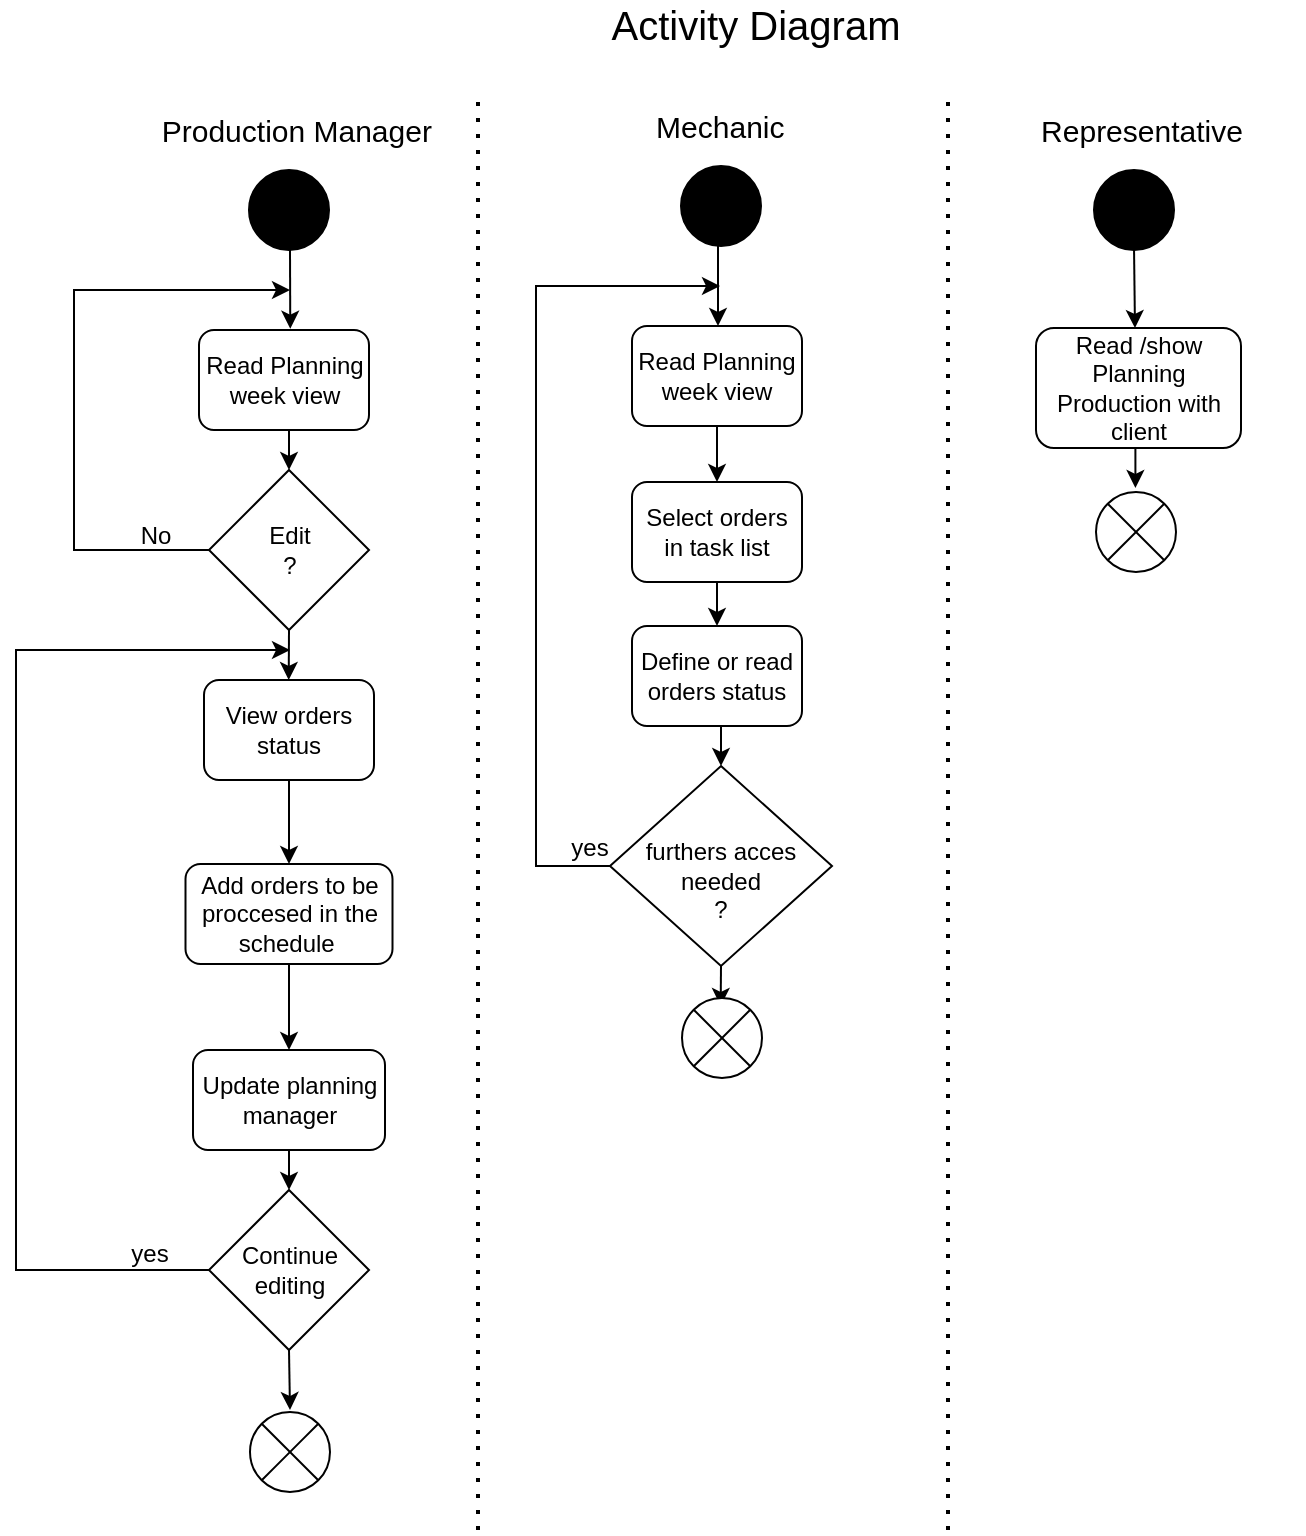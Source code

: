 <mxfile version="14.4.3" type="device"><diagram id="APO9xGqVGc-2gWGv7LW0" name="Page-1"><mxGraphModel dx="1564" dy="942" grid="1" gridSize="10" guides="1" tooltips="1" connect="1" arrows="1" fold="1" page="1" pageScale="1" pageWidth="827" pageHeight="1169" math="0" shadow="0"><root><mxCell id="0"/><mxCell id="1" parent="0"/><mxCell id="x_Mue_ZvduYRE5_p2t1y-106" value="&lt;font style=&quot;font-size: 20px&quot;&gt;Activity Diagram&lt;/font&gt;" style="text;html=1;strokeColor=none;fillColor=none;align=center;verticalAlign=middle;whiteSpace=wrap;rounded=0;" parent="1" vertex="1"><mxGeometry x="350" y="37" width="180" height="20" as="geometry"/></mxCell><mxCell id="x_Mue_ZvduYRE5_p2t1y-2" value="&lt;font style=&quot;font-size: 15px&quot;&gt;Production Manager&amp;nbsp;&lt;/font&gt;" style="text;html=1;strokeColor=none;fillColor=none;align=center;verticalAlign=middle;whiteSpace=wrap;rounded=0;" parent="1" vertex="1"><mxGeometry x="141" y="90" width="142.5" height="20" as="geometry"/></mxCell><mxCell id="x_Mue_ZvduYRE5_p2t1y-6" value="Read Planning week view" style="rounded=1;whiteSpace=wrap;html=1;" parent="1" vertex="1"><mxGeometry x="161.5" y="200" width="85" height="50" as="geometry"/></mxCell><mxCell id="Ei3cTrMert6oORU5B0cU-18" style="edgeStyle=orthogonalEdgeStyle;rounded=0;orthogonalLoop=1;jettySize=auto;html=1;exitX=0.5;exitY=1;exitDx=0;exitDy=0;entryX=0.5;entryY=0;entryDx=0;entryDy=0;" edge="1" parent="1" source="x_Mue_ZvduYRE5_p2t1y-46" target="Ei3cTrMert6oORU5B0cU-5"><mxGeometry relative="1" as="geometry"/></mxCell><mxCell id="x_Mue_ZvduYRE5_p2t1y-46" value="Update planning manager" style="rounded=1;whiteSpace=wrap;html=1;" parent="1" vertex="1"><mxGeometry x="158.5" y="560" width="96" height="50" as="geometry"/></mxCell><mxCell id="Ei3cTrMert6oORU5B0cU-2" style="edgeStyle=orthogonalEdgeStyle;rounded=0;orthogonalLoop=1;jettySize=auto;html=1;exitX=0.5;exitY=1;exitDx=0;exitDy=0;entryX=0.5;entryY=0;entryDx=0;entryDy=0;" edge="1" parent="1" source="x_Mue_ZvduYRE5_p2t1y-49" target="x_Mue_ZvduYRE5_p2t1y-52"><mxGeometry relative="1" as="geometry"><Array as="points"><mxPoint x="207" y="450"/><mxPoint x="207" y="450"/></Array></mxGeometry></mxCell><mxCell id="x_Mue_ZvduYRE5_p2t1y-49" value="View orders status" style="rounded=1;whiteSpace=wrap;html=1;" parent="1" vertex="1"><mxGeometry x="164" y="375" width="85" height="50" as="geometry"/></mxCell><mxCell id="Ei3cTrMert6oORU5B0cU-3" style="edgeStyle=orthogonalEdgeStyle;rounded=0;orthogonalLoop=1;jettySize=auto;html=1;exitX=0.5;exitY=1;exitDx=0;exitDy=0;entryX=0.5;entryY=0;entryDx=0;entryDy=0;" edge="1" parent="1" source="x_Mue_ZvduYRE5_p2t1y-52" target="x_Mue_ZvduYRE5_p2t1y-46"><mxGeometry relative="1" as="geometry"><mxPoint x="280" y="560" as="targetPoint"/></mxGeometry></mxCell><mxCell id="x_Mue_ZvduYRE5_p2t1y-52" value="Add orders to be proccesed in the schedule&amp;nbsp;" style="rounded=1;whiteSpace=wrap;html=1;" parent="1" vertex="1"><mxGeometry x="154.75" y="467" width="103.5" height="50" as="geometry"/></mxCell><mxCell id="x_Mue_ZvduYRE5_p2t1y-56" value="" style="group" parent="1" vertex="1" connectable="0"><mxGeometry x="166.5" y="270" width="80" height="105" as="geometry"/></mxCell><mxCell id="x_Mue_ZvduYRE5_p2t1y-54" style="edgeStyle=orthogonalEdgeStyle;rounded=0;orthogonalLoop=1;jettySize=auto;html=1;exitX=0.5;exitY=1;exitDx=0;exitDy=0;" parent="x_Mue_ZvduYRE5_p2t1y-56" source="x_Mue_ZvduYRE5_p2t1y-8" edge="1"><mxGeometry relative="1" as="geometry"><mxPoint x="39.857" y="105" as="targetPoint"/></mxGeometry></mxCell><mxCell id="x_Mue_ZvduYRE5_p2t1y-8" value="Edit&lt;br&gt;?&lt;br&gt;" style="rhombus;whiteSpace=wrap;html=1;" parent="x_Mue_ZvduYRE5_p2t1y-56" vertex="1"><mxGeometry width="80" height="80" as="geometry"/></mxCell><mxCell id="x_Mue_ZvduYRE5_p2t1y-57" style="edgeStyle=orthogonalEdgeStyle;rounded=0;orthogonalLoop=1;jettySize=auto;html=1;exitX=0.5;exitY=1;exitDx=0;exitDy=0;entryX=0.5;entryY=0;entryDx=0;entryDy=0;" parent="1" source="x_Mue_ZvduYRE5_p2t1y-6" target="x_Mue_ZvduYRE5_p2t1y-8" edge="1"><mxGeometry x="99" y="90" as="geometry"/></mxCell><mxCell id="x_Mue_ZvduYRE5_p2t1y-66" value="" style="endArrow=none;dashed=1;html=1;dashPattern=1 3;strokeWidth=2;" parent="1" edge="1"><mxGeometry x="101" y="50" width="50" height="50" as="geometry"><mxPoint x="301" y="800" as="sourcePoint"/><mxPoint x="301" y="80" as="targetPoint"/></mxGeometry></mxCell><mxCell id="x_Mue_ZvduYRE5_p2t1y-72" value="" style="endArrow=classic;html=1;entryX=0.537;entryY=-0.013;entryDx=0;entryDy=0;entryPerimeter=0;" parent="1" target="x_Mue_ZvduYRE5_p2t1y-6" edge="1"><mxGeometry x="99" y="90" width="50" height="50" as="geometry"><mxPoint x="207" y="160" as="sourcePoint"/><mxPoint x="249" y="300" as="targetPoint"/><Array as="points"/></mxGeometry></mxCell><mxCell id="x_Mue_ZvduYRE5_p2t1y-73" style="edgeStyle=orthogonalEdgeStyle;rounded=0;orthogonalLoop=1;jettySize=auto;html=1;exitX=0;exitY=0.5;exitDx=0;exitDy=0;" parent="1" source="x_Mue_ZvduYRE5_p2t1y-8" edge="1"><mxGeometry x="99" y="90" as="geometry"><mxPoint x="207" y="180" as="targetPoint"/><Array as="points"><mxPoint x="99" y="310"/><mxPoint x="99" y="180"/></Array></mxGeometry></mxCell><mxCell id="x_Mue_ZvduYRE5_p2t1y-75" value="No" style="text;html=1;strokeColor=none;fillColor=none;align=center;verticalAlign=middle;whiteSpace=wrap;rounded=0;" parent="1" vertex="1"><mxGeometry x="120" y="293" width="40" height="20" as="geometry"/></mxCell><mxCell id="Ei3cTrMert6oORU5B0cU-15" style="edgeStyle=orthogonalEdgeStyle;rounded=0;orthogonalLoop=1;jettySize=auto;html=1;exitX=0.5;exitY=1;exitDx=0;exitDy=0;" edge="1" parent="1" source="Ei3cTrMert6oORU5B0cU-5"><mxGeometry relative="1" as="geometry"><mxPoint x="207" y="740" as="targetPoint"/></mxGeometry></mxCell><mxCell id="Ei3cTrMert6oORU5B0cU-16" style="edgeStyle=orthogonalEdgeStyle;rounded=0;orthogonalLoop=1;jettySize=auto;html=1;exitX=0;exitY=0.5;exitDx=0;exitDy=0;" edge="1" parent="1" source="Ei3cTrMert6oORU5B0cU-5"><mxGeometry relative="1" as="geometry"><mxPoint x="207" y="360" as="targetPoint"/><Array as="points"><mxPoint x="70" y="670"/><mxPoint x="70" y="360"/></Array></mxGeometry></mxCell><mxCell id="Ei3cTrMert6oORU5B0cU-5" value="Continue editing" style="rhombus;whiteSpace=wrap;html=1;" vertex="1" parent="1"><mxGeometry x="166.5" y="630" width="80" height="80" as="geometry"/></mxCell><mxCell id="Ei3cTrMert6oORU5B0cU-6" value="" style="group" vertex="1" connectable="0" parent="1"><mxGeometry x="353" y="720" width="40" height="67" as="geometry"/></mxCell><mxCell id="Ei3cTrMert6oORU5B0cU-7" style="edgeStyle=orthogonalEdgeStyle;rounded=0;orthogonalLoop=1;jettySize=auto;html=1;exitX=0.5;exitY=1;exitDx=0;exitDy=0;" edge="1" parent="Ei3cTrMert6oORU5B0cU-6"><mxGeometry relative="1" as="geometry"><mxPoint x="16.714" y="25" as="targetPoint"/></mxGeometry></mxCell><mxCell id="Ei3cTrMert6oORU5B0cU-8" value="" style="group" vertex="1" connectable="0" parent="Ei3cTrMert6oORU5B0cU-6"><mxGeometry width="40" height="67" as="geometry"/></mxCell><mxCell id="Ei3cTrMert6oORU5B0cU-9" value="" style="group" vertex="1" connectable="0" parent="Ei3cTrMert6oORU5B0cU-8"><mxGeometry x="-166" y="21" width="40" height="40" as="geometry"/></mxCell><mxCell id="Ei3cTrMert6oORU5B0cU-10" value="" style="group" vertex="1" connectable="0" parent="Ei3cTrMert6oORU5B0cU-9"><mxGeometry width="40" height="40" as="geometry"/></mxCell><mxCell id="Ei3cTrMert6oORU5B0cU-11" value="" style="group" vertex="1" connectable="0" parent="Ei3cTrMert6oORU5B0cU-10"><mxGeometry width="40" height="40" as="geometry"/></mxCell><mxCell id="Ei3cTrMert6oORU5B0cU-12" value="" style="ellipse;whiteSpace=wrap;html=1;aspect=fixed;fillColor=#FFFFFF;" vertex="1" parent="Ei3cTrMert6oORU5B0cU-11"><mxGeometry width="40" height="40" as="geometry"/></mxCell><mxCell id="Ei3cTrMert6oORU5B0cU-13" value="" style="endArrow=none;html=1;exitX=1;exitY=1;exitDx=0;exitDy=0;entryX=0;entryY=0;entryDx=0;entryDy=0;" edge="1" parent="Ei3cTrMert6oORU5B0cU-11" source="Ei3cTrMert6oORU5B0cU-12" target="Ei3cTrMert6oORU5B0cU-12"><mxGeometry width="50" height="50" relative="1" as="geometry"><mxPoint x="30" y="30" as="sourcePoint"/><mxPoint x="10" y="10" as="targetPoint"/></mxGeometry></mxCell><mxCell id="Ei3cTrMert6oORU5B0cU-14" value="" style="endArrow=none;html=1;exitX=0;exitY=1;exitDx=0;exitDy=0;entryX=1;entryY=0;entryDx=0;entryDy=0;" edge="1" parent="Ei3cTrMert6oORU5B0cU-11" source="Ei3cTrMert6oORU5B0cU-12" target="Ei3cTrMert6oORU5B0cU-12"><mxGeometry width="50" height="50" relative="1" as="geometry"><mxPoint x="10" y="30" as="sourcePoint"/><mxPoint x="30" y="10" as="targetPoint"/><Array as="points"><mxPoint x="20" y="20"/></Array></mxGeometry></mxCell><mxCell id="Ei3cTrMert6oORU5B0cU-29" value="" style="ellipse;whiteSpace=wrap;html=1;aspect=fixed;fillColor=#000000;" vertex="1" parent="1"><mxGeometry x="186.5" y="120" width="40" height="40" as="geometry"/></mxCell><mxCell id="Ei3cTrMert6oORU5B0cU-32" value="" style="group" vertex="1" connectable="0" parent="1"><mxGeometry x="374" y="90" width="340" height="580" as="geometry"/></mxCell><mxCell id="x_Mue_ZvduYRE5_p2t1y-4" value="&lt;font style=&quot;font-size: 15px&quot;&gt;Representative&lt;/font&gt;" style="text;html=1;strokeColor=none;fillColor=none;align=center;verticalAlign=middle;whiteSpace=wrap;rounded=0;" parent="Ei3cTrMert6oORU5B0cU-32" vertex="1"><mxGeometry x="199" width="120" height="20" as="geometry"/></mxCell><mxCell id="x_Mue_ZvduYRE5_p2t1y-70" value="" style="endArrow=none;dashed=1;html=1;dashPattern=1 3;strokeWidth=2;" parent="Ei3cTrMert6oORU5B0cU-32" edge="1"><mxGeometry x="-378" width="50" height="50" as="geometry"><mxPoint x="162" y="710" as="sourcePoint"/><mxPoint x="162" y="-10" as="targetPoint"/></mxGeometry></mxCell><mxCell id="Ei3cTrMert6oORU5B0cU-40" value="" style="group" vertex="1" connectable="0" parent="Ei3cTrMert6oORU5B0cU-32"><mxGeometry x="206" y="30" width="102.5" height="201" as="geometry"/></mxCell><mxCell id="x_Mue_ZvduYRE5_p2t1y-60" value="Read /show Planning Production with client" style="rounded=1;whiteSpace=wrap;html=1;" parent="Ei3cTrMert6oORU5B0cU-40" vertex="1"><mxGeometry y="79" width="102.5" height="60" as="geometry"/></mxCell><mxCell id="x_Mue_ZvduYRE5_p2t1y-65" value="" style="group" parent="Ei3cTrMert6oORU5B0cU-40" vertex="1" connectable="0"><mxGeometry x="33" y="134" width="40" height="67" as="geometry"/></mxCell><mxCell id="x_Mue_ZvduYRE5_p2t1y-64" style="edgeStyle=orthogonalEdgeStyle;rounded=0;orthogonalLoop=1;jettySize=auto;html=1;exitX=0.5;exitY=1;exitDx=0;exitDy=0;" parent="x_Mue_ZvduYRE5_p2t1y-65" source="x_Mue_ZvduYRE5_p2t1y-60" edge="1"><mxGeometry relative="1" as="geometry"><mxPoint x="16.714" y="25" as="targetPoint"/></mxGeometry></mxCell><mxCell id="x_Mue_ZvduYRE5_p2t1y-61" value="" style="group" parent="x_Mue_ZvduYRE5_p2t1y-65" vertex="1" connectable="0"><mxGeometry width="40" height="67" as="geometry"/></mxCell><mxCell id="x_Mue_ZvduYRE5_p2t1y-44" value="" style="group" parent="x_Mue_ZvduYRE5_p2t1y-61" vertex="1" connectable="0"><mxGeometry x="-3" y="27" width="40" height="40" as="geometry"/></mxCell><mxCell id="x_Mue_ZvduYRE5_p2t1y-62" value="" style="group" parent="x_Mue_ZvduYRE5_p2t1y-44" vertex="1" connectable="0"><mxGeometry width="40" height="40" as="geometry"/></mxCell><mxCell id="x_Mue_ZvduYRE5_p2t1y-63" value="" style="group" parent="x_Mue_ZvduYRE5_p2t1y-62" vertex="1" connectable="0"><mxGeometry width="40" height="40" as="geometry"/></mxCell><mxCell id="x_Mue_ZvduYRE5_p2t1y-41" value="" style="ellipse;whiteSpace=wrap;html=1;aspect=fixed;fillColor=#FFFFFF;" parent="x_Mue_ZvduYRE5_p2t1y-63" vertex="1"><mxGeometry width="40" height="40" as="geometry"/></mxCell><mxCell id="x_Mue_ZvduYRE5_p2t1y-43" value="" style="endArrow=none;html=1;exitX=1;exitY=1;exitDx=0;exitDy=0;entryX=0;entryY=0;entryDx=0;entryDy=0;" parent="x_Mue_ZvduYRE5_p2t1y-63" source="x_Mue_ZvduYRE5_p2t1y-41" target="x_Mue_ZvduYRE5_p2t1y-41" edge="1"><mxGeometry width="50" height="50" relative="1" as="geometry"><mxPoint x="30" y="30" as="sourcePoint"/><mxPoint x="10" y="10" as="targetPoint"/></mxGeometry></mxCell><mxCell id="x_Mue_ZvduYRE5_p2t1y-42" value="" style="endArrow=none;html=1;exitX=0;exitY=1;exitDx=0;exitDy=0;entryX=1;entryY=0;entryDx=0;entryDy=0;" parent="x_Mue_ZvduYRE5_p2t1y-63" source="x_Mue_ZvduYRE5_p2t1y-41" target="x_Mue_ZvduYRE5_p2t1y-41" edge="1"><mxGeometry width="50" height="50" relative="1" as="geometry"><mxPoint x="10" y="30" as="sourcePoint"/><mxPoint x="30" y="10" as="targetPoint"/></mxGeometry></mxCell><mxCell id="x_Mue_ZvduYRE5_p2t1y-71" value="" style="endArrow=classic;html=1;exitX=0.5;exitY=1;exitDx=0;exitDy=0;" parent="Ei3cTrMert6oORU5B0cU-40" edge="1"><mxGeometry x="-589.5" y="-21" width="50" height="50" as="geometry"><mxPoint x="49.0" y="38" as="sourcePoint"/><mxPoint x="49.5" y="79" as="targetPoint"/></mxGeometry></mxCell><mxCell id="Ei3cTrMert6oORU5B0cU-30" value="" style="ellipse;whiteSpace=wrap;html=1;aspect=fixed;fillColor=#000000;" vertex="1" parent="Ei3cTrMert6oORU5B0cU-40"><mxGeometry x="29" width="40" height="40" as="geometry"/></mxCell><mxCell id="Ei3cTrMert6oORU5B0cU-48" value="" style="group" vertex="1" connectable="0" parent="Ei3cTrMert6oORU5B0cU-32"><mxGeometry x="-11" width="157" height="483" as="geometry"/></mxCell><mxCell id="x_Mue_ZvduYRE5_p2t1y-1" value="&lt;font style=&quot;font-size: 15px&quot;&gt;&amp;nbsp; Mechanic&lt;/font&gt;" style="text;html=1;strokeColor=none;fillColor=none;align=center;verticalAlign=middle;whiteSpace=wrap;rounded=0;" parent="Ei3cTrMert6oORU5B0cU-48" vertex="1"><mxGeometry x="-5" y="-2" width="120" height="20" as="geometry"/></mxCell><mxCell id="x_Mue_ZvduYRE5_p2t1y-82" value="Read Planning week view" style="rounded=1;whiteSpace=wrap;html=1;" parent="Ei3cTrMert6oORU5B0cU-48" vertex="1"><mxGeometry x="15" y="108" width="85" height="50" as="geometry"/></mxCell><mxCell id="x_Mue_ZvduYRE5_p2t1y-86" value="" style="endArrow=classic;html=1;" parent="Ei3cTrMert6oORU5B0cU-48" edge="1"><mxGeometry x="-382" y="-2" width="50" height="50" as="geometry"><mxPoint x="58" y="68" as="sourcePoint"/><mxPoint x="58" y="108" as="targetPoint"/><Array as="points"/></mxGeometry></mxCell><mxCell id="x_Mue_ZvduYRE5_p2t1y-89" value="Select orders in task list" style="rounded=1;whiteSpace=wrap;html=1;" parent="Ei3cTrMert6oORU5B0cU-48" vertex="1"><mxGeometry x="15" y="186" width="85" height="50" as="geometry"/></mxCell><mxCell id="x_Mue_ZvduYRE5_p2t1y-96" style="edgeStyle=orthogonalEdgeStyle;rounded=0;orthogonalLoop=1;jettySize=auto;html=1;exitX=0.5;exitY=1;exitDx=0;exitDy=0;entryX=0.5;entryY=0;entryDx=0;entryDy=0;" parent="Ei3cTrMert6oORU5B0cU-48" source="x_Mue_ZvduYRE5_p2t1y-82" target="x_Mue_ZvduYRE5_p2t1y-89" edge="1"><mxGeometry x="-382" y="-2" as="geometry"/></mxCell><mxCell id="x_Mue_ZvduYRE5_p2t1y-92" value="Define or read orders status" style="rounded=1;whiteSpace=wrap;html=1;" parent="Ei3cTrMert6oORU5B0cU-48" vertex="1"><mxGeometry x="15" y="258" width="85" height="50" as="geometry"/></mxCell><mxCell id="x_Mue_ZvduYRE5_p2t1y-97" style="edgeStyle=orthogonalEdgeStyle;rounded=0;orthogonalLoop=1;jettySize=auto;html=1;exitX=0.5;exitY=1;exitDx=0;exitDy=0;entryX=0.5;entryY=0;entryDx=0;entryDy=0;" parent="Ei3cTrMert6oORU5B0cU-48" source="x_Mue_ZvduYRE5_p2t1y-89" target="x_Mue_ZvduYRE5_p2t1y-92" edge="1"><mxGeometry x="-382" y="-2" as="geometry"/></mxCell><mxCell id="Ei3cTrMert6oORU5B0cU-17" style="edgeStyle=orthogonalEdgeStyle;rounded=0;orthogonalLoop=1;jettySize=auto;html=1;exitX=0;exitY=0.5;exitDx=0;exitDy=0;" edge="1" parent="Ei3cTrMert6oORU5B0cU-48" source="x_Mue_ZvduYRE5_p2t1y-93"><mxGeometry relative="1" as="geometry"><mxPoint x="59" y="88" as="targetPoint"/><Array as="points"><mxPoint x="-33" y="378"/><mxPoint x="-33" y="88"/></Array></mxGeometry></mxCell><mxCell id="Ei3cTrMert6oORU5B0cU-28" style="edgeStyle=orthogonalEdgeStyle;rounded=0;orthogonalLoop=1;jettySize=auto;html=1;exitX=0.5;exitY=1;exitDx=0;exitDy=0;" edge="1" parent="Ei3cTrMert6oORU5B0cU-48" source="x_Mue_ZvduYRE5_p2t1y-93"><mxGeometry relative="1" as="geometry"><mxPoint x="59.333" y="448" as="targetPoint"/></mxGeometry></mxCell><mxCell id="x_Mue_ZvduYRE5_p2t1y-93" value="&lt;br&gt;furthers acces needed&lt;br&gt;?" style="rhombus;whiteSpace=wrap;html=1;fillColor=#FFFFFF;" parent="Ei3cTrMert6oORU5B0cU-48" vertex="1"><mxGeometry x="4" y="328" width="111" height="100" as="geometry"/></mxCell><mxCell id="x_Mue_ZvduYRE5_p2t1y-98" style="edgeStyle=orthogonalEdgeStyle;rounded=0;orthogonalLoop=1;jettySize=auto;html=1;exitX=0.5;exitY=1;exitDx=0;exitDy=0;entryX=0.5;entryY=0;entryDx=0;entryDy=0;" parent="Ei3cTrMert6oORU5B0cU-48" source="x_Mue_ZvduYRE5_p2t1y-92" target="x_Mue_ZvduYRE5_p2t1y-93" edge="1"><mxGeometry x="-382" y="-2" as="geometry"/></mxCell><mxCell id="x_Mue_ZvduYRE5_p2t1y-102" value="yes" style="text;html=1;strokeColor=none;fillColor=none;align=center;verticalAlign=middle;whiteSpace=wrap;rounded=0;" parent="Ei3cTrMert6oORU5B0cU-48" vertex="1"><mxGeometry x="-26" y="359" width="40" height="20" as="geometry"/></mxCell><mxCell id="Ei3cTrMert6oORU5B0cU-19" value="" style="group" vertex="1" connectable="0" parent="Ei3cTrMert6oORU5B0cU-48"><mxGeometry x="43" y="414" width="40" height="67" as="geometry"/></mxCell><mxCell id="Ei3cTrMert6oORU5B0cU-20" style="edgeStyle=orthogonalEdgeStyle;rounded=0;orthogonalLoop=1;jettySize=auto;html=1;exitX=0.5;exitY=1;exitDx=0;exitDy=0;" edge="1" parent="Ei3cTrMert6oORU5B0cU-19"><mxGeometry relative="1" as="geometry"><mxPoint x="16.714" y="25" as="targetPoint"/></mxGeometry></mxCell><mxCell id="Ei3cTrMert6oORU5B0cU-21" value="" style="group" vertex="1" connectable="0" parent="Ei3cTrMert6oORU5B0cU-19"><mxGeometry width="40" height="67" as="geometry"/></mxCell><mxCell id="Ei3cTrMert6oORU5B0cU-22" value="" style="group" vertex="1" connectable="0" parent="Ei3cTrMert6oORU5B0cU-21"><mxGeometry x="-3" y="30" width="40" height="40" as="geometry"/></mxCell><mxCell id="Ei3cTrMert6oORU5B0cU-23" value="" style="group" vertex="1" connectable="0" parent="Ei3cTrMert6oORU5B0cU-22"><mxGeometry width="40" height="40" as="geometry"/></mxCell><mxCell id="Ei3cTrMert6oORU5B0cU-24" value="" style="group" vertex="1" connectable="0" parent="Ei3cTrMert6oORU5B0cU-23"><mxGeometry width="40" height="40" as="geometry"/></mxCell><mxCell id="Ei3cTrMert6oORU5B0cU-25" value="" style="ellipse;whiteSpace=wrap;html=1;aspect=fixed;fillColor=#FFFFFF;" vertex="1" parent="Ei3cTrMert6oORU5B0cU-24"><mxGeometry width="40" height="40" as="geometry"/></mxCell><mxCell id="Ei3cTrMert6oORU5B0cU-26" value="" style="endArrow=none;html=1;exitX=1;exitY=1;exitDx=0;exitDy=0;entryX=0;entryY=0;entryDx=0;entryDy=0;" edge="1" parent="Ei3cTrMert6oORU5B0cU-24" source="Ei3cTrMert6oORU5B0cU-25" target="Ei3cTrMert6oORU5B0cU-25"><mxGeometry width="50" height="50" relative="1" as="geometry"><mxPoint x="30" y="30" as="sourcePoint"/><mxPoint x="10" y="10" as="targetPoint"/></mxGeometry></mxCell><mxCell id="Ei3cTrMert6oORU5B0cU-27" value="" style="endArrow=none;html=1;exitX=0;exitY=1;exitDx=0;exitDy=0;entryX=1;entryY=0;entryDx=0;entryDy=0;" edge="1" parent="Ei3cTrMert6oORU5B0cU-24" source="Ei3cTrMert6oORU5B0cU-25" target="Ei3cTrMert6oORU5B0cU-25"><mxGeometry width="50" height="50" relative="1" as="geometry"><mxPoint x="10" y="30" as="sourcePoint"/><mxPoint x="30" y="10" as="targetPoint"/></mxGeometry></mxCell><mxCell id="Ei3cTrMert6oORU5B0cU-31" value="" style="ellipse;whiteSpace=wrap;html=1;aspect=fixed;fillColor=#000000;" vertex="1" parent="Ei3cTrMert6oORU5B0cU-48"><mxGeometry x="39.5" y="28" width="40" height="40" as="geometry"/></mxCell><mxCell id="Ei3cTrMert6oORU5B0cU-34" value="yes" style="text;html=1;strokeColor=none;fillColor=none;align=center;verticalAlign=middle;whiteSpace=wrap;rounded=0;" vertex="1" parent="1"><mxGeometry x="116.75" y="652" width="40" height="20" as="geometry"/></mxCell></root></mxGraphModel></diagram></mxfile>